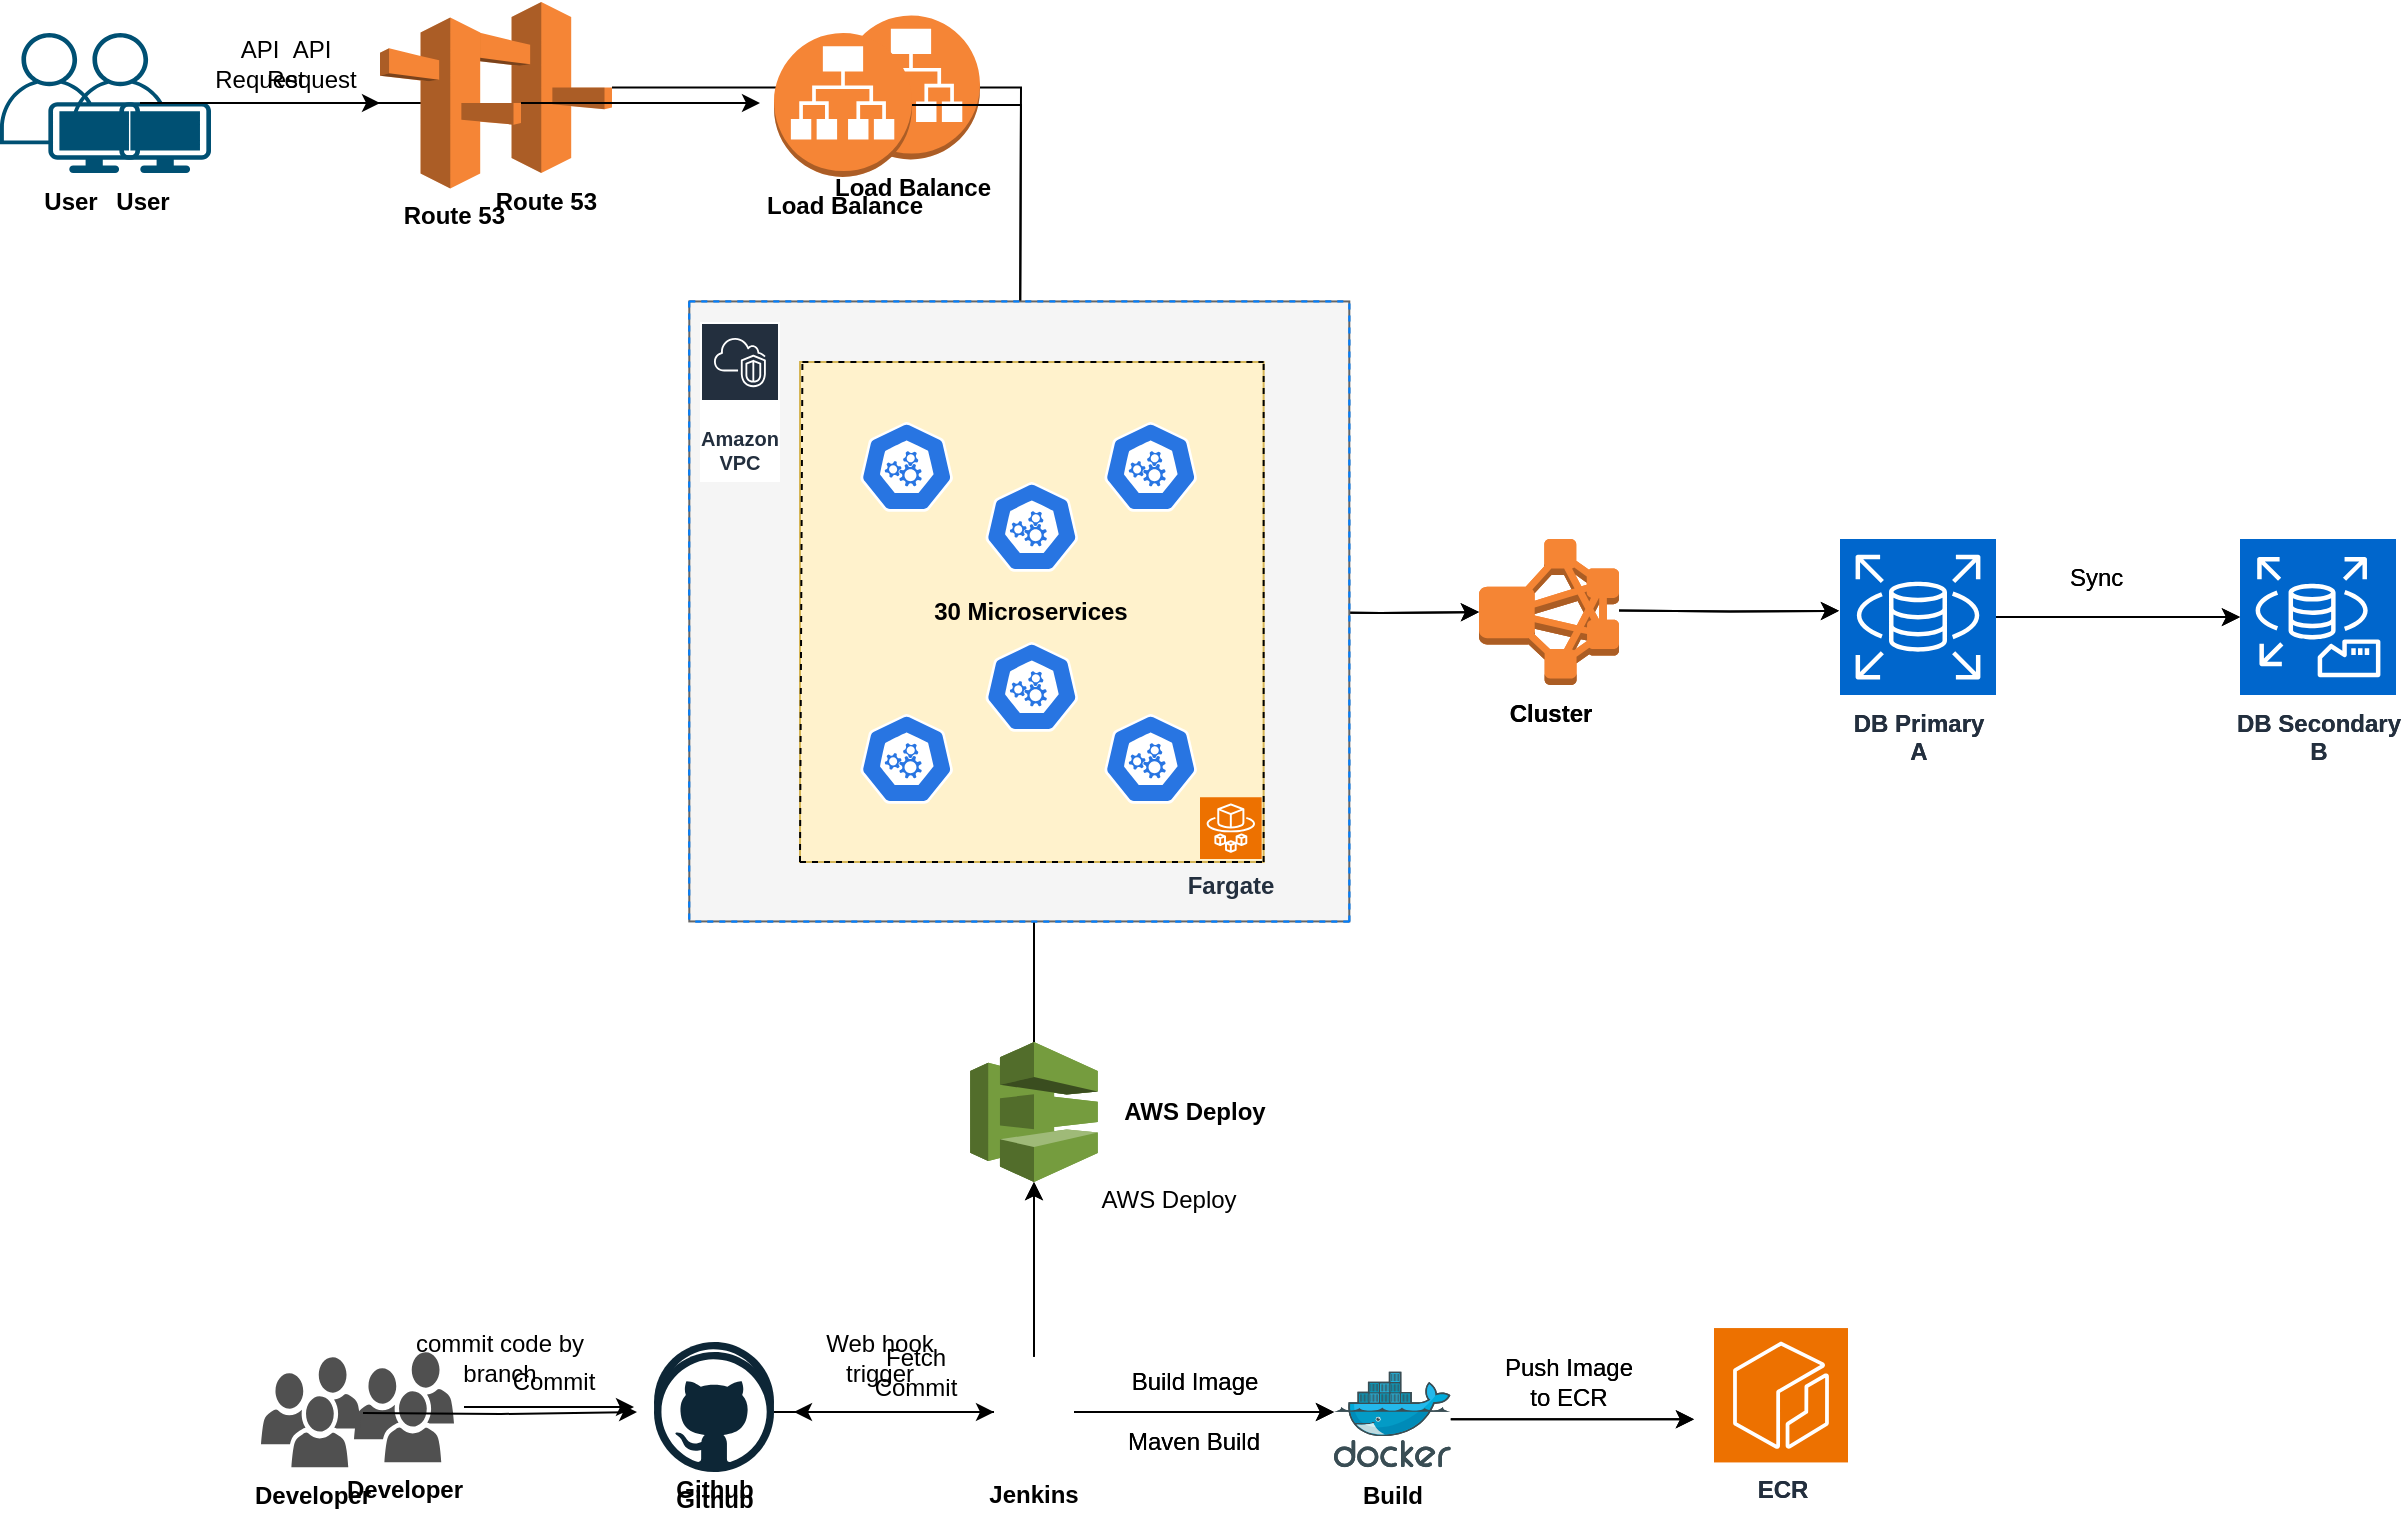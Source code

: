 <mxfile version="22.1.18" type="github">
  <diagram name="Page-1" id="QMnDTYhlb8s9HRZRu8lS">
    <mxGraphModel dx="1434" dy="780" grid="1" gridSize="10" guides="1" tooltips="1" connect="1" arrows="1" fold="1" page="1" pageScale="1" pageWidth="1654" pageHeight="2336" math="0" shadow="0">
      <root>
        <mxCell id="0" />
        <mxCell id="1" parent="0" />
        <mxCell id="M0tVn1bA8UuuEmm1kQKi-35" style="edgeStyle=orthogonalEdgeStyle;rounded=0;orthogonalLoop=1;jettySize=auto;html=1;" parent="1" source="M0tVn1bA8UuuEmm1kQKi-1" edge="1">
          <mxGeometry relative="1" as="geometry">
            <mxPoint x="335.5" y="840.5" as="targetPoint" />
          </mxGeometry>
        </mxCell>
        <mxCell id="M0tVn1bA8UuuEmm1kQKi-1" value="&lt;b&gt;User&lt;/b&gt;" style="points=[[0.35,0,0],[0.98,0.51,0],[1,0.71,0],[0.67,1,0],[0,0.795,0],[0,0.65,0]];verticalLabelPosition=bottom;sketch=0;html=1;verticalAlign=top;aspect=fixed;align=center;pointerEvents=1;shape=mxgraph.cisco19.user;fillColor=#005073;strokeColor=none;" parent="1" vertex="1">
          <mxGeometry x="135.5" y="805.5" width="70" height="70" as="geometry" />
        </mxCell>
        <mxCell id="CWM3fCKkXNQ2MRT5B5kz-28" style="edgeStyle=orthogonalEdgeStyle;rounded=0;orthogonalLoop=1;jettySize=auto;html=1;" parent="1" source="M0tVn1bA8UuuEmm1kQKi-3" edge="1">
          <mxGeometry relative="1" as="geometry">
            <mxPoint x="610" y="970" as="targetPoint" />
          </mxGeometry>
        </mxCell>
        <mxCell id="M0tVn1bA8UuuEmm1kQKi-3" value="&lt;b&gt;Load Balance&lt;/b&gt;" style="outlineConnect=0;dashed=0;verticalLabelPosition=bottom;verticalAlign=top;align=center;html=1;shape=mxgraph.aws3.application_load_balancer;fillColor=#F58536;gradientColor=none;" parent="1" vertex="1">
          <mxGeometry x="521" y="796.75" width="69" height="72" as="geometry" />
        </mxCell>
        <mxCell id="M0tVn1bA8UuuEmm1kQKi-30" style="edgeStyle=orthogonalEdgeStyle;rounded=0;orthogonalLoop=1;jettySize=auto;html=1;" parent="1" edge="1">
          <mxGeometry relative="1" as="geometry">
            <mxPoint x="417" y="1492.5" as="targetPoint" />
            <mxPoint x="332.0" y="1492.517" as="sourcePoint" />
          </mxGeometry>
        </mxCell>
        <mxCell id="M0tVn1bA8UuuEmm1kQKi-21" value="Commit" style="text;strokeColor=none;align=center;fillColor=none;html=1;verticalAlign=middle;whiteSpace=wrap;rounded=0;" parent="1" vertex="1">
          <mxGeometry x="347" y="1465" width="60" height="30" as="geometry" />
        </mxCell>
        <mxCell id="M0tVn1bA8UuuEmm1kQKi-31" style="edgeStyle=orthogonalEdgeStyle;rounded=0;orthogonalLoop=1;jettySize=auto;html=1;" parent="1" source="M0tVn1bA8UuuEmm1kQKi-23" edge="1">
          <mxGeometry relative="1" as="geometry">
            <mxPoint x="497" y="1495" as="targetPoint" />
          </mxGeometry>
        </mxCell>
        <mxCell id="M0tVn1bA8UuuEmm1kQKi-43" style="edgeStyle=orthogonalEdgeStyle;rounded=0;orthogonalLoop=1;jettySize=auto;html=1;entryX=0;entryY=0.423;entryDx=0;entryDy=0;entryPerimeter=0;" parent="1" source="M0tVn1bA8UuuEmm1kQKi-23" target="M0tVn1bA8UuuEmm1kQKi-26" edge="1">
          <mxGeometry relative="1" as="geometry">
            <mxPoint x="757" y="1495.0" as="targetPoint" />
          </mxGeometry>
        </mxCell>
        <mxCell id="M0tVn1bA8UuuEmm1kQKi-23" value="Jenkins" style="shape=image;verticalLabelPosition=bottom;labelBackgroundColor=default;verticalAlign=top;aspect=fixed;imageAspect=0;image=https://upload.wikimedia.org/wikipedia/commons/thumb/e/e9/Jenkins_logo.svg/1200px-Jenkins_logo.svg.png;fontStyle=1" parent="1" vertex="1">
          <mxGeometry x="597" y="1467.38" width="40" height="55.24" as="geometry" />
        </mxCell>
        <mxCell id="M0tVn1bA8UuuEmm1kQKi-25" value="Fetch Commit" style="text;strokeColor=none;align=center;fillColor=none;html=1;verticalAlign=middle;whiteSpace=wrap;rounded=0;" parent="1" vertex="1">
          <mxGeometry x="527.5" y="1460" width="60" height="30" as="geometry" />
        </mxCell>
        <mxCell id="M0tVn1bA8UuuEmm1kQKi-49" style="edgeStyle=orthogonalEdgeStyle;rounded=0;orthogonalLoop=1;jettySize=auto;html=1;" parent="1" source="M0tVn1bA8UuuEmm1kQKi-26" edge="1">
          <mxGeometry relative="1" as="geometry">
            <mxPoint x="947" y="1498.68" as="targetPoint" />
          </mxGeometry>
        </mxCell>
        <mxCell id="M0tVn1bA8UuuEmm1kQKi-26" value="&lt;b&gt;Build&lt;/b&gt;" style="image;sketch=0;aspect=fixed;html=1;points=[];align=center;fontSize=12;image=img/lib/mscae/Docker.svg;" parent="1" vertex="1">
          <mxGeometry x="767" y="1474.74" width="58.39" height="47.88" as="geometry" />
        </mxCell>
        <mxCell id="M0tVn1bA8UuuEmm1kQKi-28" value="Build Image" style="text;strokeColor=none;align=center;fillColor=none;html=1;verticalAlign=middle;whiteSpace=wrap;rounded=0;" parent="1" vertex="1">
          <mxGeometry x="659.75" y="1468.69" width="74.5" height="22.62" as="geometry" />
        </mxCell>
        <mxCell id="M0tVn1bA8UuuEmm1kQKi-33" value="&lt;div style=&quot;&quot;&gt;&lt;b style=&quot;background-color: initial;&quot;&gt;ECR&lt;/b&gt;&lt;/div&gt;" style="sketch=0;points=[[0,0,0],[0.25,0,0],[0.5,0,0],[0.75,0,0],[1,0,0],[0,1,0],[0.25,1,0],[0.5,1,0],[0.75,1,0],[1,1,0],[0,0.25,0],[0,0.5,0],[0,0.75,0],[1,0.25,0],[1,0.5,0],[1,0.75,0]];outlineConnect=0;fontColor=#232F3E;fillColor=#ED7100;strokeColor=#ffffff;dashed=0;verticalLabelPosition=bottom;verticalAlign=top;align=center;html=1;fontSize=12;fontStyle=0;aspect=fixed;shape=mxgraph.aws4.resourceIcon;resIcon=mxgraph.aws4.ecr;" parent="1" vertex="1">
          <mxGeometry x="957" y="1453.12" width="67" height="67" as="geometry" />
        </mxCell>
        <mxCell id="M0tVn1bA8UuuEmm1kQKi-36" value="&lt;b&gt;Developer&lt;/b&gt;" style="sketch=0;pointerEvents=1;shadow=0;dashed=0;html=1;strokeColor=none;fillColor=#505050;labelPosition=center;verticalLabelPosition=bottom;verticalAlign=top;outlineConnect=0;align=center;shape=mxgraph.office.users.users;" parent="1" vertex="1">
          <mxGeometry x="277" y="1465.12" width="50" height="55" as="geometry" />
        </mxCell>
        <mxCell id="M0tVn1bA8UuuEmm1kQKi-37" value="&lt;b&gt;Github&lt;/b&gt;" style="dashed=0;outlineConnect=0;html=1;align=center;labelPosition=center;verticalLabelPosition=bottom;verticalAlign=top;shape=mxgraph.weblogos.github" parent="1" vertex="1">
          <mxGeometry x="427" y="1460" width="60" height="60" as="geometry" />
        </mxCell>
        <mxCell id="M0tVn1bA8UuuEmm1kQKi-38" value="API Request" style="text;strokeColor=none;align=center;fillColor=none;html=1;verticalAlign=middle;whiteSpace=wrap;rounded=0;" parent="1" vertex="1">
          <mxGeometry x="225.5" y="805.5" width="60" height="30" as="geometry" />
        </mxCell>
        <mxCell id="M0tVn1bA8UuuEmm1kQKi-41" style="edgeStyle=orthogonalEdgeStyle;rounded=0;orthogonalLoop=1;jettySize=auto;html=1;" parent="1" source="M0tVn1bA8UuuEmm1kQKi-39" edge="1">
          <mxGeometry relative="1" as="geometry">
            <mxPoint x="515.5" y="832.75" as="targetPoint" />
          </mxGeometry>
        </mxCell>
        <mxCell id="M0tVn1bA8UuuEmm1kQKi-39" value="&lt;b&gt;&amp;nbsp;Route 53&lt;/b&gt;" style="outlineConnect=0;dashed=0;verticalLabelPosition=bottom;verticalAlign=top;align=center;html=1;shape=mxgraph.aws3.route_53;fillColor=#F58536;gradientColor=none;" parent="1" vertex="1">
          <mxGeometry x="335.5" y="790" width="70.5" height="85.5" as="geometry" />
        </mxCell>
        <mxCell id="M0tVn1bA8UuuEmm1kQKi-42" value="Maven Build" style="text;strokeColor=none;align=center;fillColor=none;html=1;verticalAlign=middle;whiteSpace=wrap;rounded=0;" parent="1" vertex="1">
          <mxGeometry x="637" y="1500" width="120" height="20" as="geometry" />
        </mxCell>
        <mxCell id="M0tVn1bA8UuuEmm1kQKi-44" value="Push Image to ECR" style="text;strokeColor=none;align=center;fillColor=none;html=1;verticalAlign=middle;whiteSpace=wrap;rounded=0;rotation=0;" parent="1" vertex="1">
          <mxGeometry x="847" y="1465" width="74.5" height="30" as="geometry" />
        </mxCell>
        <mxCell id="CWM3fCKkXNQ2MRT5B5kz-6" style="edgeStyle=orthogonalEdgeStyle;rounded=0;orthogonalLoop=1;jettySize=auto;html=1;" parent="1" source="M0tVn1bA8UuuEmm1kQKi-50" edge="1">
          <mxGeometry relative="1" as="geometry">
            <mxPoint x="617" y="1170" as="targetPoint" />
          </mxGeometry>
        </mxCell>
        <mxCell id="M0tVn1bA8UuuEmm1kQKi-50" value="" style="outlineConnect=0;dashed=0;verticalLabelPosition=bottom;verticalAlign=top;align=center;html=1;shape=mxgraph.aws3.codedeploy;fillColor=#759C3E;gradientColor=none;" parent="1" vertex="1">
          <mxGeometry x="585.12" y="1310" width="63.75" height="70" as="geometry" />
        </mxCell>
        <mxCell id="M0tVn1bA8UuuEmm1kQKi-51" style="edgeStyle=orthogonalEdgeStyle;rounded=0;orthogonalLoop=1;jettySize=auto;html=1;entryX=0.5;entryY=1;entryDx=0;entryDy=0;entryPerimeter=0;" parent="1" source="M0tVn1bA8UuuEmm1kQKi-23" target="M0tVn1bA8UuuEmm1kQKi-50" edge="1">
          <mxGeometry relative="1" as="geometry" />
        </mxCell>
        <mxCell id="M0tVn1bA8UuuEmm1kQKi-52" value="AWS Deploy" style="text;strokeColor=none;align=center;fillColor=none;html=1;verticalAlign=middle;whiteSpace=wrap;rounded=0;" parent="1" vertex="1">
          <mxGeometry x="647" y="1378" width="74.5" height="22.62" as="geometry" />
        </mxCell>
        <mxCell id="M0tVn1bA8UuuEmm1kQKi-63" value="&lt;b&gt;Cluster&lt;/b&gt;" style="outlineConnect=0;dashed=0;verticalLabelPosition=bottom;verticalAlign=top;align=center;html=1;shape=mxgraph.aws3.emr_cluster;fillColor=#F58534;gradientColor=none;" parent="1" vertex="1">
          <mxGeometry x="839.5" y="1058.56" width="70" height="73" as="geometry" />
        </mxCell>
        <mxCell id="AhehhhJTHs0CgO2B1N7j-4" style="edgeStyle=orthogonalEdgeStyle;rounded=0;orthogonalLoop=1;jettySize=auto;html=1;" parent="1" edge="1">
          <mxGeometry relative="1" as="geometry">
            <mxPoint x="909.5" y="1094.19" as="sourcePoint" />
            <mxPoint x="1019.5" y="1094.41" as="targetPoint" />
          </mxGeometry>
        </mxCell>
        <mxCell id="AhehhhJTHs0CgO2B1N7j-11" value="&lt;div style=&quot;&quot;&gt;&lt;span style=&quot;background-color: initial;&quot;&gt;Amazon VPC&lt;/span&gt;&lt;/div&gt;" style="sketch=0;outlineConnect=0;fontColor=#232F3E;gradientColor=none;strokeColor=#ffffff;fillColor=#232F3E;dashed=0;verticalLabelPosition=middle;verticalAlign=bottom;align=center;html=1;whiteSpace=wrap;fontSize=10;fontStyle=1;spacing=3;shape=mxgraph.aws4.productIcon;prIcon=mxgraph.aws4.vpc;" parent="1" vertex="1">
          <mxGeometry x="447" y="941" width="40" height="80" as="geometry" />
        </mxCell>
        <mxCell id="AhehhhJTHs0CgO2B1N7j-14" value="&lt;b&gt;DB Secondary&lt;br&gt;B&lt;br&gt;&lt;/b&gt;" style="sketch=0;points=[[0,0,0],[0.25,0,0],[0.5,0,0],[0.75,0,0],[1,0,0],[0,1,0],[0.25,1,0],[0.5,1,0],[0.75,1,0],[1,1,0],[0,0.25,0],[0,0.5,0],[0,0.75,0],[1,0.25,0],[1,0.5,0],[1,0.75,0]];outlineConnect=0;fontColor=#232F3E;fillColor=#0066CC;strokeColor=#ffffff;dashed=0;verticalLabelPosition=bottom;verticalAlign=top;align=center;html=1;fontSize=12;fontStyle=0;aspect=fixed;shape=mxgraph.aws4.resourceIcon;resIcon=mxgraph.aws4.rds_on_vmware;" parent="1" vertex="1">
          <mxGeometry x="1220" y="1058.56" width="78" height="78" as="geometry" />
        </mxCell>
        <mxCell id="AhehhhJTHs0CgO2B1N7j-21" style="edgeStyle=orthogonalEdgeStyle;rounded=0;orthogonalLoop=1;jettySize=auto;html=1;" parent="1" source="AhehhhJTHs0CgO2B1N7j-15" target="AhehhhJTHs0CgO2B1N7j-14" edge="1">
          <mxGeometry relative="1" as="geometry" />
        </mxCell>
        <mxCell id="AhehhhJTHs0CgO2B1N7j-15" value="&lt;b&gt;DB Primary&lt;br&gt;A&lt;br&gt;&lt;/b&gt;" style="sketch=0;points=[[0,0,0],[0.25,0,0],[0.5,0,0],[0.75,0,0],[1,0,0],[0,1,0],[0.25,1,0],[0.5,1,0],[0.75,1,0],[1,1,0],[0,0.25,0],[0,0.5,0],[0,0.75,0],[1,0.25,0],[1,0.5,0],[1,0.75,0]];outlineConnect=0;fontColor=#232F3E;fillColor=#0066CC;strokeColor=#ffffff;dashed=0;verticalLabelPosition=bottom;verticalAlign=top;align=center;html=1;fontSize=12;fontStyle=0;aspect=fixed;shape=mxgraph.aws4.resourceIcon;resIcon=mxgraph.aws4.rds;" parent="1" vertex="1">
          <mxGeometry x="1020" y="1058.56" width="78" height="78" as="geometry" />
        </mxCell>
        <mxCell id="AhehhhJTHs0CgO2B1N7j-22" value="Sync&amp;nbsp;" style="text;strokeColor=none;align=center;fillColor=none;html=1;verticalAlign=middle;whiteSpace=wrap;rounded=0;" parent="1" vertex="1">
          <mxGeometry x="1120" y="1063.44" width="60" height="30" as="geometry" />
        </mxCell>
        <mxCell id="CWM3fCKkXNQ2MRT5B5kz-2" style="edgeStyle=orthogonalEdgeStyle;rounded=0;orthogonalLoop=1;jettySize=auto;html=1;entryX=0;entryY=0.5;entryDx=0;entryDy=0;entryPerimeter=0;" parent="1" target="M0tVn1bA8UuuEmm1kQKi-63" edge="1">
          <mxGeometry relative="1" as="geometry">
            <mxPoint x="740" y="1095" as="sourcePoint" />
          </mxGeometry>
        </mxCell>
        <mxCell id="CWM3fCKkXNQ2MRT5B5kz-7" value="" style="group;rounded=0;fillColor=none;" parent="1" vertex="1" connectable="0">
          <mxGeometry x="444.65" y="939.72" width="330" height="310" as="geometry" />
        </mxCell>
        <mxCell id="AhehhhJTHs0CgO2B1N7j-7" value="" style="endArrow=none;dashed=1;html=1;rounded=0;strokeColor=#007FFF;" parent="CWM3fCKkXNQ2MRT5B5kz-7" edge="1">
          <mxGeometry width="50" height="50" relative="1" as="geometry">
            <mxPoint as="sourcePoint" />
            <mxPoint x="330" as="targetPoint" />
          </mxGeometry>
        </mxCell>
        <mxCell id="AhehhhJTHs0CgO2B1N7j-8" value="" style="endArrow=none;dashed=1;html=1;rounded=0;strokeColor=#007FFF;" parent="CWM3fCKkXNQ2MRT5B5kz-7" edge="1">
          <mxGeometry width="50" height="50" relative="1" as="geometry">
            <mxPoint as="sourcePoint" />
            <mxPoint y="310" as="targetPoint" />
          </mxGeometry>
        </mxCell>
        <mxCell id="AhehhhJTHs0CgO2B1N7j-9" value="" style="endArrow=none;dashed=1;html=1;rounded=0;strokeColor=#007FFF;" parent="CWM3fCKkXNQ2MRT5B5kz-7" edge="1">
          <mxGeometry width="50" height="50" relative="1" as="geometry">
            <mxPoint x="330" y="310" as="sourcePoint" />
            <mxPoint y="310" as="targetPoint" />
          </mxGeometry>
        </mxCell>
        <mxCell id="AhehhhJTHs0CgO2B1N7j-10" value="" style="endArrow=none;dashed=1;html=1;rounded=0;strokeColor=#007FFF;" parent="CWM3fCKkXNQ2MRT5B5kz-7" edge="1">
          <mxGeometry width="50" height="50" relative="1" as="geometry">
            <mxPoint x="330" y="310" as="sourcePoint" />
            <mxPoint x="330" as="targetPoint" />
          </mxGeometry>
        </mxCell>
        <mxCell id="CWM3fCKkXNQ2MRT5B5kz-8" value="" style="group;strokeColor=none;" parent="1" vertex="1" connectable="0">
          <mxGeometry x="500" y="970" width="231.82" height="250" as="geometry" />
        </mxCell>
        <mxCell id="M0tVn1bA8UuuEmm1kQKi-47" value="" style="endArrow=none;dashed=1;html=1;rounded=0;strokeWidth=1;" parent="CWM3fCKkXNQ2MRT5B5kz-8" edge="1">
          <mxGeometry width="50" height="50" relative="1" as="geometry">
            <mxPoint y="250" as="sourcePoint" />
            <mxPoint x="1.201" as="targetPoint" />
          </mxGeometry>
        </mxCell>
        <mxCell id="M0tVn1bA8UuuEmm1kQKi-48" value="" style="endArrow=none;dashed=1;html=1;rounded=0;strokeWidth=1;" parent="CWM3fCKkXNQ2MRT5B5kz-8" edge="1">
          <mxGeometry width="50" height="50" relative="1" as="geometry">
            <mxPoint x="1.201" as="sourcePoint" />
            <mxPoint x="231.82" as="targetPoint" />
            <Array as="points">
              <mxPoint x="126.12" />
            </Array>
          </mxGeometry>
        </mxCell>
        <mxCell id="M0tVn1bA8UuuEmm1kQKi-53" value="" style="endArrow=none;dashed=1;html=1;rounded=0;strokeWidth=1;" parent="CWM3fCKkXNQ2MRT5B5kz-8" edge="1">
          <mxGeometry width="50" height="50" relative="1" as="geometry">
            <mxPoint y="250" as="sourcePoint" />
            <mxPoint x="231.82" y="250" as="targetPoint" />
          </mxGeometry>
        </mxCell>
        <mxCell id="M0tVn1bA8UuuEmm1kQKi-54" value="" style="endArrow=none;dashed=1;html=1;rounded=0;strokeWidth=1;" parent="CWM3fCKkXNQ2MRT5B5kz-8" edge="1">
          <mxGeometry width="50" height="50" relative="1" as="geometry">
            <mxPoint x="231.82" y="250" as="sourcePoint" />
            <mxPoint x="231.82" as="targetPoint" />
            <Array as="points">
              <mxPoint x="231.82" y="120" />
            </Array>
          </mxGeometry>
        </mxCell>
        <mxCell id="CWM3fCKkXNQ2MRT5B5kz-9" value="" style="group" parent="CWM3fCKkXNQ2MRT5B5kz-8" vertex="1" connectable="0">
          <mxGeometry x="38.85" y="50" width="153.544" height="150" as="geometry" />
        </mxCell>
        <mxCell id="CWM3fCKkXNQ2MRT5B5kz-10" value="" style="endArrow=none;dashed=1;html=1;rounded=0;strokeWidth=1;" parent="CWM3fCKkXNQ2MRT5B5kz-9" edge="1">
          <mxGeometry width="50" height="50" relative="1" as="geometry">
            <mxPoint y="150" as="sourcePoint" />
            <mxPoint x="0.796" as="targetPoint" />
          </mxGeometry>
        </mxCell>
        <mxCell id="CWM3fCKkXNQ2MRT5B5kz-11" value="" style="endArrow=none;dashed=1;html=1;rounded=0;strokeWidth=1;" parent="CWM3fCKkXNQ2MRT5B5kz-9" edge="1">
          <mxGeometry width="50" height="50" relative="1" as="geometry">
            <mxPoint x="0.796" as="sourcePoint" />
            <mxPoint x="153.544" as="targetPoint" />
            <Array as="points">
              <mxPoint x="83.534" />
            </Array>
          </mxGeometry>
        </mxCell>
        <mxCell id="CWM3fCKkXNQ2MRT5B5kz-12" value="" style="endArrow=none;dashed=1;html=1;rounded=0;strokeWidth=1;" parent="CWM3fCKkXNQ2MRT5B5kz-9" edge="1">
          <mxGeometry width="50" height="50" relative="1" as="geometry">
            <mxPoint y="150" as="sourcePoint" />
            <mxPoint x="153.544" y="150" as="targetPoint" />
          </mxGeometry>
        </mxCell>
        <mxCell id="CWM3fCKkXNQ2MRT5B5kz-13" value="" style="endArrow=none;dashed=1;html=1;rounded=0;strokeWidth=1;" parent="CWM3fCKkXNQ2MRT5B5kz-9" edge="1">
          <mxGeometry width="50" height="50" relative="1" as="geometry">
            <mxPoint x="153.544" y="150" as="sourcePoint" />
            <mxPoint x="153.544" as="targetPoint" />
            <Array as="points">
              <mxPoint x="153.544" y="72" />
            </Array>
          </mxGeometry>
        </mxCell>
        <mxCell id="M0tVn1bA8UuuEmm1kQKi-80" value="&lt;b&gt;&lt;br&gt;&lt;br&gt;&lt;br&gt;&lt;br&gt;&lt;br&gt;&lt;br&gt;Application&lt;/b&gt;" style="aspect=fixed;sketch=0;html=1;dashed=0;whitespace=wrap;fillColor=#2875E2;strokeColor=#ffffff;points=[[0.005,0.63,0],[0.1,0.2,0],[0.9,0.2,0],[0.5,0,0],[0.995,0.63,0],[0.72,0.99,0],[0.5,1,0],[0.28,0.99,0]];shape=mxgraph.kubernetes.icon2;prIcon=api" parent="CWM3fCKkXNQ2MRT5B5kz-9" vertex="1">
          <mxGeometry x="43.7" y="30" width="66.15" height="63.5" as="geometry" />
        </mxCell>
        <mxCell id="CWM3fCKkXNQ2MRT5B5kz-5" value="&lt;b&gt;Fargate&lt;/b&gt;" style="sketch=0;points=[[0,0,0],[0.25,0,0],[0.5,0,0],[0.75,0,0],[1,0,0],[0,1,0],[0.25,1,0],[0.5,1,0],[0.75,1,0],[1,1,0],[0,0.25,0],[0,0.5,0],[0,0.75,0],[1,0.25,0],[1,0.5,0],[1,0.75,0]];outlineConnect=0;fontColor=#232F3E;fillColor=#ED7100;strokeColor=#ffffff;dashed=0;verticalLabelPosition=bottom;verticalAlign=top;align=center;html=1;fontSize=12;fontStyle=0;aspect=fixed;shape=mxgraph.aws4.resourceIcon;resIcon=mxgraph.aws4.fargate;" parent="CWM3fCKkXNQ2MRT5B5kz-8" vertex="1">
          <mxGeometry x="192.394" y="210" width="38.436" height="38.436" as="geometry" />
        </mxCell>
        <mxCell id="CWM3fCKkXNQ2MRT5B5kz-15" value="&lt;span style=&quot;color: rgb(0, 0, 0); font-family: Helvetica; font-size: 12px; font-style: normal; font-variant-ligatures: normal; font-variant-caps: normal; letter-spacing: normal; orphans: 2; text-align: center; text-indent: 0px; text-transform: none; widows: 2; word-spacing: 0px; -webkit-text-stroke-width: 0px; background-color: rgb(251, 251, 251); text-decoration-thickness: initial; text-decoration-style: initial; text-decoration-color: initial; float: none; display: inline !important;&quot;&gt;&lt;b&gt;Micro Services&lt;/b&gt;&lt;/span&gt;" style="text;whiteSpace=wrap;html=1;" parent="CWM3fCKkXNQ2MRT5B5kz-8" vertex="1">
          <mxGeometry x="71.703" y="10" width="88.414" height="30" as="geometry" />
        </mxCell>
        <mxCell id="KWMwRaJy5w1rbaoSYJWr-1" style="edgeStyle=orthogonalEdgeStyle;rounded=0;orthogonalLoop=1;jettySize=auto;html=1;" parent="1" source="KWMwRaJy5w1rbaoSYJWr-2" target="KWMwRaJy5w1rbaoSYJWr-19" edge="1">
          <mxGeometry relative="1" as="geometry" />
        </mxCell>
        <mxCell id="KWMwRaJy5w1rbaoSYJWr-2" value="&lt;b&gt;User&lt;/b&gt;" style="points=[[0.35,0,0],[0.98,0.51,0],[1,0.71,0],[0.67,1,0],[0,0.795,0],[0,0.65,0]];verticalLabelPosition=bottom;sketch=0;html=1;verticalAlign=top;aspect=fixed;align=center;pointerEvents=1;shape=mxgraph.cisco19.user;fillColor=#005073;strokeColor=none;" parent="1" vertex="1">
          <mxGeometry x="100" y="805.5" width="70" height="70" as="geometry" />
        </mxCell>
        <mxCell id="KWMwRaJy5w1rbaoSYJWr-3" style="edgeStyle=orthogonalEdgeStyle;rounded=0;orthogonalLoop=1;jettySize=auto;html=1;" parent="1" source="KWMwRaJy5w1rbaoSYJWr-4" edge="1">
          <mxGeometry relative="1" as="geometry">
            <mxPoint x="610" y="970" as="targetPoint" />
          </mxGeometry>
        </mxCell>
        <mxCell id="KWMwRaJy5w1rbaoSYJWr-4" value="&lt;b&gt;Load Balance&lt;/b&gt;" style="outlineConnect=0;dashed=0;verticalLabelPosition=bottom;verticalAlign=top;align=center;html=1;shape=mxgraph.aws3.application_load_balancer;fillColor=#F58536;gradientColor=none;" parent="1" vertex="1">
          <mxGeometry x="487" y="805.5" width="69" height="72" as="geometry" />
        </mxCell>
        <mxCell id="KWMwRaJy5w1rbaoSYJWr-5" style="edgeStyle=orthogonalEdgeStyle;rounded=0;orthogonalLoop=1;jettySize=auto;html=1;" parent="1" edge="1">
          <mxGeometry relative="1" as="geometry">
            <mxPoint x="418.5" y="1495" as="targetPoint" />
            <mxPoint x="281.5" y="1495.5" as="sourcePoint" />
          </mxGeometry>
        </mxCell>
        <mxCell id="KWMwRaJy5w1rbaoSYJWr-6" value="commit code by branch" style="text;strokeColor=none;align=center;fillColor=none;html=1;verticalAlign=middle;whiteSpace=wrap;rounded=0;" parent="1" vertex="1">
          <mxGeometry x="300" y="1453.12" width="100" height="30" as="geometry" />
        </mxCell>
        <mxCell id="KWMwRaJy5w1rbaoSYJWr-7" style="edgeStyle=orthogonalEdgeStyle;rounded=0;orthogonalLoop=1;jettySize=auto;html=1;entryX=0;entryY=0.423;entryDx=0;entryDy=0;entryPerimeter=0;" parent="1" source="KWMwRaJy5w1rbaoSYJWr-8" target="KWMwRaJy5w1rbaoSYJWr-11" edge="1">
          <mxGeometry relative="1" as="geometry">
            <mxPoint x="757" y="1495.0" as="targetPoint" />
          </mxGeometry>
        </mxCell>
        <mxCell id="KWMwRaJy5w1rbaoSYJWr-8" value="Jenkins" style="shape=image;verticalLabelPosition=bottom;labelBackgroundColor=default;verticalAlign=top;aspect=fixed;imageAspect=0;image=https://upload.wikimedia.org/wikipedia/commons/thumb/e/e9/Jenkins_logo.svg/1200px-Jenkins_logo.svg.png;fontStyle=1" parent="1" vertex="1">
          <mxGeometry x="597" y="1467.38" width="40" height="55.24" as="geometry" />
        </mxCell>
        <mxCell id="KWMwRaJy5w1rbaoSYJWr-9" value="Web hook trigger" style="text;strokeColor=none;align=center;fillColor=none;html=1;verticalAlign=middle;whiteSpace=wrap;rounded=0;" parent="1" vertex="1">
          <mxGeometry x="510" y="1453.12" width="60" height="30" as="geometry" />
        </mxCell>
        <mxCell id="KWMwRaJy5w1rbaoSYJWr-10" style="edgeStyle=orthogonalEdgeStyle;rounded=0;orthogonalLoop=1;jettySize=auto;html=1;" parent="1" source="KWMwRaJy5w1rbaoSYJWr-11" edge="1">
          <mxGeometry relative="1" as="geometry">
            <mxPoint x="947" y="1498.68" as="targetPoint" />
          </mxGeometry>
        </mxCell>
        <mxCell id="KWMwRaJy5w1rbaoSYJWr-11" value="&lt;b&gt;Build&lt;/b&gt;" style="image;sketch=0;aspect=fixed;html=1;points=[];align=center;fontSize=12;image=img/lib/mscae/Docker.svg;" parent="1" vertex="1">
          <mxGeometry x="767" y="1474.74" width="58.39" height="47.88" as="geometry" />
        </mxCell>
        <mxCell id="KWMwRaJy5w1rbaoSYJWr-12" value="Build Image" style="text;strokeColor=none;align=center;fillColor=none;html=1;verticalAlign=middle;whiteSpace=wrap;rounded=0;" parent="1" vertex="1">
          <mxGeometry x="659.75" y="1468.69" width="74.5" height="22.62" as="geometry" />
        </mxCell>
        <mxCell id="KWMwRaJy5w1rbaoSYJWr-13" value="&lt;div style=&quot;&quot;&gt;&lt;b style=&quot;background-color: initial;&quot;&gt;ECR&lt;/b&gt;&lt;/div&gt;" style="sketch=0;points=[[0,0,0],[0.25,0,0],[0.5,0,0],[0.75,0,0],[1,0,0],[0,1,0],[0.25,1,0],[0.5,1,0],[0.75,1,0],[1,1,0],[0,0.25,0],[0,0.5,0],[0,0.75,0],[1,0.25,0],[1,0.5,0],[1,0.75,0]];outlineConnect=0;fontColor=#232F3E;fillColor=#ED7100;strokeColor=#ffffff;dashed=0;verticalLabelPosition=bottom;verticalAlign=top;align=center;html=1;fontSize=12;fontStyle=0;aspect=fixed;shape=mxgraph.aws4.resourceIcon;resIcon=mxgraph.aws4.ecr;" parent="1" vertex="1">
          <mxGeometry x="957" y="1453.12" width="67" height="67" as="geometry" />
        </mxCell>
        <mxCell id="KWMwRaJy5w1rbaoSYJWr-14" value="&lt;b&gt;Developer&lt;/b&gt;" style="sketch=0;pointerEvents=1;shadow=0;dashed=0;html=1;strokeColor=none;fillColor=#505050;labelPosition=center;verticalLabelPosition=bottom;verticalAlign=top;outlineConnect=0;align=center;shape=mxgraph.office.users.users;" parent="1" vertex="1">
          <mxGeometry x="230.5" y="1467.62" width="50" height="55" as="geometry" />
        </mxCell>
        <mxCell id="KWMwRaJy5w1rbaoSYJWr-15" style="edgeStyle=orthogonalEdgeStyle;rounded=0;orthogonalLoop=1;jettySize=auto;html=1;entryX=0;entryY=0.5;entryDx=0;entryDy=0;" parent="1" source="KWMwRaJy5w1rbaoSYJWr-16" target="KWMwRaJy5w1rbaoSYJWr-8" edge="1">
          <mxGeometry relative="1" as="geometry" />
        </mxCell>
        <mxCell id="KWMwRaJy5w1rbaoSYJWr-16" value="&lt;b&gt;Github&lt;/b&gt;" style="dashed=0;outlineConnect=0;html=1;align=center;labelPosition=center;verticalLabelPosition=bottom;verticalAlign=top;shape=mxgraph.weblogos.github" parent="1" vertex="1">
          <mxGeometry x="427" y="1465" width="60" height="60" as="geometry" />
        </mxCell>
        <mxCell id="KWMwRaJy5w1rbaoSYJWr-17" value="API Request" style="text;strokeColor=none;align=center;fillColor=none;html=1;verticalAlign=middle;whiteSpace=wrap;rounded=0;" parent="1" vertex="1">
          <mxGeometry x="200" y="805.5" width="60" height="30" as="geometry" />
        </mxCell>
        <mxCell id="KWMwRaJy5w1rbaoSYJWr-18" style="edgeStyle=orthogonalEdgeStyle;rounded=0;orthogonalLoop=1;jettySize=auto;html=1;" parent="1" source="KWMwRaJy5w1rbaoSYJWr-19" edge="1">
          <mxGeometry relative="1" as="geometry">
            <mxPoint x="480" y="840.5" as="targetPoint" />
          </mxGeometry>
        </mxCell>
        <mxCell id="KWMwRaJy5w1rbaoSYJWr-19" value="&lt;b&gt;&amp;nbsp;Route 53&lt;/b&gt;" style="outlineConnect=0;dashed=0;verticalLabelPosition=bottom;verticalAlign=top;align=center;html=1;shape=mxgraph.aws3.route_53;fillColor=#F58536;gradientColor=none;" parent="1" vertex="1">
          <mxGeometry x="290" y="797.75" width="70.5" height="85.5" as="geometry" />
        </mxCell>
        <mxCell id="KWMwRaJy5w1rbaoSYJWr-20" value="Maven Build" style="text;strokeColor=none;align=center;fillColor=none;html=1;verticalAlign=middle;whiteSpace=wrap;rounded=0;" parent="1" vertex="1">
          <mxGeometry x="637" y="1500" width="120" height="20" as="geometry" />
        </mxCell>
        <mxCell id="KWMwRaJy5w1rbaoSYJWr-21" value="Push Image to ECR" style="text;strokeColor=none;align=center;fillColor=none;html=1;verticalAlign=middle;whiteSpace=wrap;rounded=0;rotation=0;" parent="1" vertex="1">
          <mxGeometry x="847" y="1465" width="74.5" height="30" as="geometry" />
        </mxCell>
        <mxCell id="KWMwRaJy5w1rbaoSYJWr-22" style="edgeStyle=orthogonalEdgeStyle;rounded=0;orthogonalLoop=1;jettySize=auto;html=1;" parent="1" source="KWMwRaJy5w1rbaoSYJWr-23" edge="1">
          <mxGeometry relative="1" as="geometry">
            <mxPoint x="617" y="1220" as="targetPoint" />
          </mxGeometry>
        </mxCell>
        <mxCell id="KWMwRaJy5w1rbaoSYJWr-23" value="" style="outlineConnect=0;dashed=0;verticalLabelPosition=bottom;verticalAlign=top;align=center;html=1;shape=mxgraph.aws3.codedeploy;fillColor=#759C3E;gradientColor=none;" parent="1" vertex="1">
          <mxGeometry x="585.12" y="1310" width="63.75" height="70" as="geometry" />
        </mxCell>
        <mxCell id="KWMwRaJy5w1rbaoSYJWr-24" style="edgeStyle=orthogonalEdgeStyle;rounded=0;orthogonalLoop=1;jettySize=auto;html=1;entryX=0.5;entryY=1;entryDx=0;entryDy=0;entryPerimeter=0;" parent="1" source="KWMwRaJy5w1rbaoSYJWr-8" target="KWMwRaJy5w1rbaoSYJWr-23" edge="1">
          <mxGeometry relative="1" as="geometry" />
        </mxCell>
        <mxCell id="KWMwRaJy5w1rbaoSYJWr-25" value="&lt;b&gt;AWS Deploy&lt;/b&gt;" style="text;strokeColor=none;align=center;fillColor=none;html=1;verticalAlign=middle;whiteSpace=wrap;rounded=0;" parent="1" vertex="1">
          <mxGeometry x="659.75" y="1333.69" width="74.5" height="22.62" as="geometry" />
        </mxCell>
        <mxCell id="KWMwRaJy5w1rbaoSYJWr-26" value="&lt;b&gt;Cluster&lt;/b&gt;" style="outlineConnect=0;dashed=0;verticalLabelPosition=bottom;verticalAlign=top;align=center;html=1;shape=mxgraph.aws3.emr_cluster;fillColor=#F58534;gradientColor=none;" parent="1" vertex="1">
          <mxGeometry x="839.5" y="1058.56" width="70" height="73" as="geometry" />
        </mxCell>
        <mxCell id="KWMwRaJy5w1rbaoSYJWr-27" style="edgeStyle=orthogonalEdgeStyle;rounded=0;orthogonalLoop=1;jettySize=auto;html=1;" parent="1" edge="1">
          <mxGeometry relative="1" as="geometry">
            <mxPoint x="909.5" y="1094.19" as="sourcePoint" />
            <mxPoint x="1019.5" y="1094.41" as="targetPoint" />
          </mxGeometry>
        </mxCell>
        <mxCell id="KWMwRaJy5w1rbaoSYJWr-28" value="&lt;b&gt;DB Secondary&lt;br&gt;B&lt;br&gt;&lt;/b&gt;" style="sketch=0;points=[[0,0,0],[0.25,0,0],[0.5,0,0],[0.75,0,0],[1,0,0],[0,1,0],[0.25,1,0],[0.5,1,0],[0.75,1,0],[1,1,0],[0,0.25,0],[0,0.5,0],[0,0.75,0],[1,0.25,0],[1,0.5,0],[1,0.75,0]];outlineConnect=0;fontColor=#232F3E;fillColor=#0066CC;strokeColor=#ffffff;dashed=0;verticalLabelPosition=bottom;verticalAlign=top;align=center;html=1;fontSize=12;fontStyle=0;aspect=fixed;shape=mxgraph.aws4.resourceIcon;resIcon=mxgraph.aws4.rds_on_vmware;" parent="1" vertex="1">
          <mxGeometry x="1220" y="1058.56" width="78" height="78" as="geometry" />
        </mxCell>
        <mxCell id="KWMwRaJy5w1rbaoSYJWr-29" style="edgeStyle=orthogonalEdgeStyle;rounded=0;orthogonalLoop=1;jettySize=auto;html=1;" parent="1" source="KWMwRaJy5w1rbaoSYJWr-30" target="KWMwRaJy5w1rbaoSYJWr-28" edge="1">
          <mxGeometry relative="1" as="geometry" />
        </mxCell>
        <mxCell id="KWMwRaJy5w1rbaoSYJWr-30" value="&lt;b&gt;DB Primary&lt;br&gt;A&lt;br&gt;&lt;/b&gt;" style="sketch=0;points=[[0,0,0],[0.25,0,0],[0.5,0,0],[0.75,0,0],[1,0,0],[0,1,0],[0.25,1,0],[0.5,1,0],[0.75,1,0],[1,1,0],[0,0.25,0],[0,0.5,0],[0,0.75,0],[1,0.25,0],[1,0.5,0],[1,0.75,0]];outlineConnect=0;fontColor=#232F3E;fillColor=#0066CC;strokeColor=#ffffff;dashed=0;verticalLabelPosition=bottom;verticalAlign=top;align=center;html=1;fontSize=12;fontStyle=0;aspect=fixed;shape=mxgraph.aws4.resourceIcon;resIcon=mxgraph.aws4.rds;" parent="1" vertex="1">
          <mxGeometry x="1020" y="1058.56" width="78" height="78" as="geometry" />
        </mxCell>
        <mxCell id="KWMwRaJy5w1rbaoSYJWr-31" value="Sync&amp;nbsp;" style="text;strokeColor=none;align=center;fillColor=none;html=1;verticalAlign=middle;whiteSpace=wrap;rounded=0;" parent="1" vertex="1">
          <mxGeometry x="1120" y="1063.44" width="60" height="30" as="geometry" />
        </mxCell>
        <mxCell id="KWMwRaJy5w1rbaoSYJWr-32" style="edgeStyle=orthogonalEdgeStyle;rounded=0;orthogonalLoop=1;jettySize=auto;html=1;entryX=0;entryY=0.5;entryDx=0;entryDy=0;entryPerimeter=0;" parent="1" target="KWMwRaJy5w1rbaoSYJWr-26" edge="1">
          <mxGeometry relative="1" as="geometry">
            <mxPoint x="740" y="1095" as="sourcePoint" />
          </mxGeometry>
        </mxCell>
        <mxCell id="KWMwRaJy5w1rbaoSYJWr-33" value="" style="group;rounded=0;fillColor=#f5f5f5;fontColor=#333333;strokeColor=#666666;" parent="1" vertex="1" connectable="0">
          <mxGeometry x="444.65" y="939.72" width="330" height="310" as="geometry" />
        </mxCell>
        <mxCell id="KWMwRaJy5w1rbaoSYJWr-34" value="" style="endArrow=none;dashed=1;html=1;rounded=0;strokeColor=#007FFF;" parent="KWMwRaJy5w1rbaoSYJWr-33" edge="1">
          <mxGeometry width="50" height="50" relative="1" as="geometry">
            <mxPoint as="sourcePoint" />
            <mxPoint x="330" as="targetPoint" />
          </mxGeometry>
        </mxCell>
        <mxCell id="KWMwRaJy5w1rbaoSYJWr-35" value="" style="endArrow=none;dashed=1;html=1;rounded=0;strokeColor=#007FFF;" parent="KWMwRaJy5w1rbaoSYJWr-33" edge="1">
          <mxGeometry width="50" height="50" relative="1" as="geometry">
            <mxPoint as="sourcePoint" />
            <mxPoint y="310" as="targetPoint" />
          </mxGeometry>
        </mxCell>
        <mxCell id="KWMwRaJy5w1rbaoSYJWr-36" value="" style="endArrow=none;dashed=1;html=1;rounded=0;strokeColor=#007FFF;" parent="KWMwRaJy5w1rbaoSYJWr-33" edge="1">
          <mxGeometry width="50" height="50" relative="1" as="geometry">
            <mxPoint x="330" y="310" as="sourcePoint" />
            <mxPoint y="310" as="targetPoint" />
          </mxGeometry>
        </mxCell>
        <mxCell id="KWMwRaJy5w1rbaoSYJWr-37" value="" style="endArrow=none;dashed=1;html=1;rounded=0;strokeColor=#007FFF;" parent="KWMwRaJy5w1rbaoSYJWr-33" edge="1">
          <mxGeometry width="50" height="50" relative="1" as="geometry">
            <mxPoint x="330" y="310" as="sourcePoint" />
            <mxPoint x="330" as="targetPoint" />
          </mxGeometry>
        </mxCell>
        <mxCell id="KWMwRaJy5w1rbaoSYJWr-38" value="&lt;div style=&quot;&quot;&gt;Amazon VPC&lt;/div&gt;" style="sketch=0;outlineConnect=0;fontColor=#232F3E;gradientColor=none;strokeColor=#ffffff;fillColor=#232F3E;dashed=0;verticalLabelPosition=middle;verticalAlign=bottom;align=center;html=1;whiteSpace=wrap;fontSize=10;fontStyle=1;spacing=3;shape=mxgraph.aws4.productIcon;prIcon=mxgraph.aws4.vpc;" parent="KWMwRaJy5w1rbaoSYJWr-33" vertex="1">
          <mxGeometry x="5.35" y="10.28" width="40" height="80" as="geometry" />
        </mxCell>
        <mxCell id="KWMwRaJy5w1rbaoSYJWr-39" value="" style="group;strokeColor=#d6b656;fillColor=#fff2cc;" parent="1" vertex="1" connectable="0">
          <mxGeometry x="500" y="970" width="231.82" height="250" as="geometry" />
        </mxCell>
        <mxCell id="KWMwRaJy5w1rbaoSYJWr-40" value="" style="endArrow=none;dashed=1;html=1;rounded=0;strokeWidth=1;" parent="KWMwRaJy5w1rbaoSYJWr-39" edge="1">
          <mxGeometry width="50" height="50" relative="1" as="geometry">
            <mxPoint y="250" as="sourcePoint" />
            <mxPoint x="1.201" as="targetPoint" />
          </mxGeometry>
        </mxCell>
        <mxCell id="KWMwRaJy5w1rbaoSYJWr-41" value="" style="endArrow=none;dashed=1;html=1;rounded=0;strokeWidth=1;" parent="KWMwRaJy5w1rbaoSYJWr-39" edge="1">
          <mxGeometry width="50" height="50" relative="1" as="geometry">
            <mxPoint x="1.201" as="sourcePoint" />
            <mxPoint x="231.82" as="targetPoint" />
            <Array as="points">
              <mxPoint x="126.12" />
            </Array>
          </mxGeometry>
        </mxCell>
        <mxCell id="KWMwRaJy5w1rbaoSYJWr-42" value="" style="endArrow=none;dashed=1;html=1;rounded=0;strokeWidth=1;" parent="KWMwRaJy5w1rbaoSYJWr-39" edge="1">
          <mxGeometry width="50" height="50" relative="1" as="geometry">
            <mxPoint y="250" as="sourcePoint" />
            <mxPoint x="231.82" y="250" as="targetPoint" />
          </mxGeometry>
        </mxCell>
        <mxCell id="KWMwRaJy5w1rbaoSYJWr-43" value="" style="endArrow=none;dashed=1;html=1;rounded=0;strokeWidth=1;" parent="KWMwRaJy5w1rbaoSYJWr-39" edge="1">
          <mxGeometry width="50" height="50" relative="1" as="geometry">
            <mxPoint x="231.82" y="250" as="sourcePoint" />
            <mxPoint x="231.82" as="targetPoint" />
            <Array as="points">
              <mxPoint x="231.82" y="120" />
            </Array>
          </mxGeometry>
        </mxCell>
        <mxCell id="KWMwRaJy5w1rbaoSYJWr-44" value="&lt;b&gt;Fargate&lt;/b&gt;" style="sketch=0;points=[[0,0,0],[0.25,0,0],[0.5,0,0],[0.75,0,0],[1,0,0],[0,1,0],[0.25,1,0],[0.5,1,0],[0.75,1,0],[1,1,0],[0,0.25,0],[0,0.5,0],[0,0.75,0],[1,0.25,0],[1,0.5,0],[1,0.75,0]];outlineConnect=0;fontColor=#232F3E;fillColor=#ED7100;strokeColor=#ffffff;dashed=0;verticalLabelPosition=bottom;verticalAlign=top;align=center;html=1;fontSize=12;fontStyle=0;aspect=fixed;shape=mxgraph.aws4.resourceIcon;resIcon=mxgraph.aws4.fargate;" parent="KWMwRaJy5w1rbaoSYJWr-39" vertex="1">
          <mxGeometry x="200" y="217.61" width="30.83" height="30.83" as="geometry" />
        </mxCell>
        <mxCell id="KWMwRaJy5w1rbaoSYJWr-45" value="" style="aspect=fixed;sketch=0;html=1;dashed=0;whitespace=wrap;fillColor=#2875E2;strokeColor=#ffffff;points=[[0.005,0.63,0],[0.1,0.2,0],[0.9,0.2,0],[0.5,0,0],[0.995,0.63,0],[0.72,0.99,0],[0.5,1,0],[0.28,0.99,0]];shape=mxgraph.kubernetes.icon2;prIcon=api" parent="KWMwRaJy5w1rbaoSYJWr-39" vertex="1">
          <mxGeometry x="30" y="30.0" width="46.7" height="44.83" as="geometry" />
        </mxCell>
        <mxCell id="KWMwRaJy5w1rbaoSYJWr-46" value="" style="aspect=fixed;sketch=0;html=1;dashed=0;whitespace=wrap;fillColor=#2875E2;strokeColor=#ffffff;points=[[0.005,0.63,0],[0.1,0.2,0],[0.9,0.2,0],[0.5,0,0],[0.995,0.63,0],[0.72,0.99,0],[0.5,1,0],[0.28,0.99,0]];shape=mxgraph.kubernetes.icon2;prIcon=api" parent="KWMwRaJy5w1rbaoSYJWr-39" vertex="1">
          <mxGeometry x="30" y="176" width="46.7" height="44.83" as="geometry" />
        </mxCell>
        <mxCell id="KWMwRaJy5w1rbaoSYJWr-47" value="" style="aspect=fixed;sketch=0;html=1;dashed=0;whitespace=wrap;fillColor=#2875E2;strokeColor=#ffffff;points=[[0.005,0.63,0],[0.1,0.2,0],[0.9,0.2,0],[0.5,0,0],[0.995,0.63,0],[0.72,0.99,0],[0.5,1,0],[0.28,0.99,0]];shape=mxgraph.kubernetes.icon2;prIcon=api" parent="KWMwRaJy5w1rbaoSYJWr-39" vertex="1">
          <mxGeometry x="92.56" y="140" width="46.7" height="44.83" as="geometry" />
        </mxCell>
        <mxCell id="KWMwRaJy5w1rbaoSYJWr-48" value="" style="aspect=fixed;sketch=0;html=1;dashed=0;whitespace=wrap;fillColor=#2875E2;strokeColor=#ffffff;points=[[0.005,0.63,0],[0.1,0.2,0],[0.9,0.2,0],[0.5,0,0],[0.995,0.63,0],[0.72,0.99,0],[0.5,1,0],[0.28,0.99,0]];shape=mxgraph.kubernetes.icon2;prIcon=api" parent="KWMwRaJy5w1rbaoSYJWr-39" vertex="1">
          <mxGeometry x="92.56" y="60" width="46.7" height="44.83" as="geometry" />
        </mxCell>
        <mxCell id="KWMwRaJy5w1rbaoSYJWr-49" value="" style="aspect=fixed;sketch=0;html=1;dashed=0;whitespace=wrap;fillColor=#2875E2;strokeColor=#ffffff;points=[[0.005,0.63,0],[0.1,0.2,0],[0.9,0.2,0],[0.5,0,0],[0.995,0.63,0],[0.72,0.99,0],[0.5,1,0],[0.28,0.99,0]];shape=mxgraph.kubernetes.icon2;prIcon=api" parent="KWMwRaJy5w1rbaoSYJWr-39" vertex="1">
          <mxGeometry x="152" y="30.0" width="46.7" height="44.83" as="geometry" />
        </mxCell>
        <mxCell id="KWMwRaJy5w1rbaoSYJWr-50" value="" style="aspect=fixed;sketch=0;html=1;dashed=0;whitespace=wrap;fillColor=#2875E2;strokeColor=#ffffff;points=[[0.005,0.63,0],[0.1,0.2,0],[0.9,0.2,0],[0.5,0,0],[0.995,0.63,0],[0.72,0.99,0],[0.5,1,0],[0.28,0.99,0]];shape=mxgraph.kubernetes.icon2;prIcon=api" parent="KWMwRaJy5w1rbaoSYJWr-39" vertex="1">
          <mxGeometry x="152" y="176" width="46.7" height="44.83" as="geometry" />
        </mxCell>
        <mxCell id="KWMwRaJy5w1rbaoSYJWr-51" value="&lt;b&gt;30 Microservices&lt;/b&gt;" style="text;strokeColor=none;align=center;fillColor=none;html=1;verticalAlign=middle;whiteSpace=wrap;rounded=0;" parent="KWMwRaJy5w1rbaoSYJWr-39" vertex="1">
          <mxGeometry x="59.26" y="113.69" width="113.3" height="22.62" as="geometry" />
        </mxCell>
      </root>
    </mxGraphModel>
  </diagram>
</mxfile>
